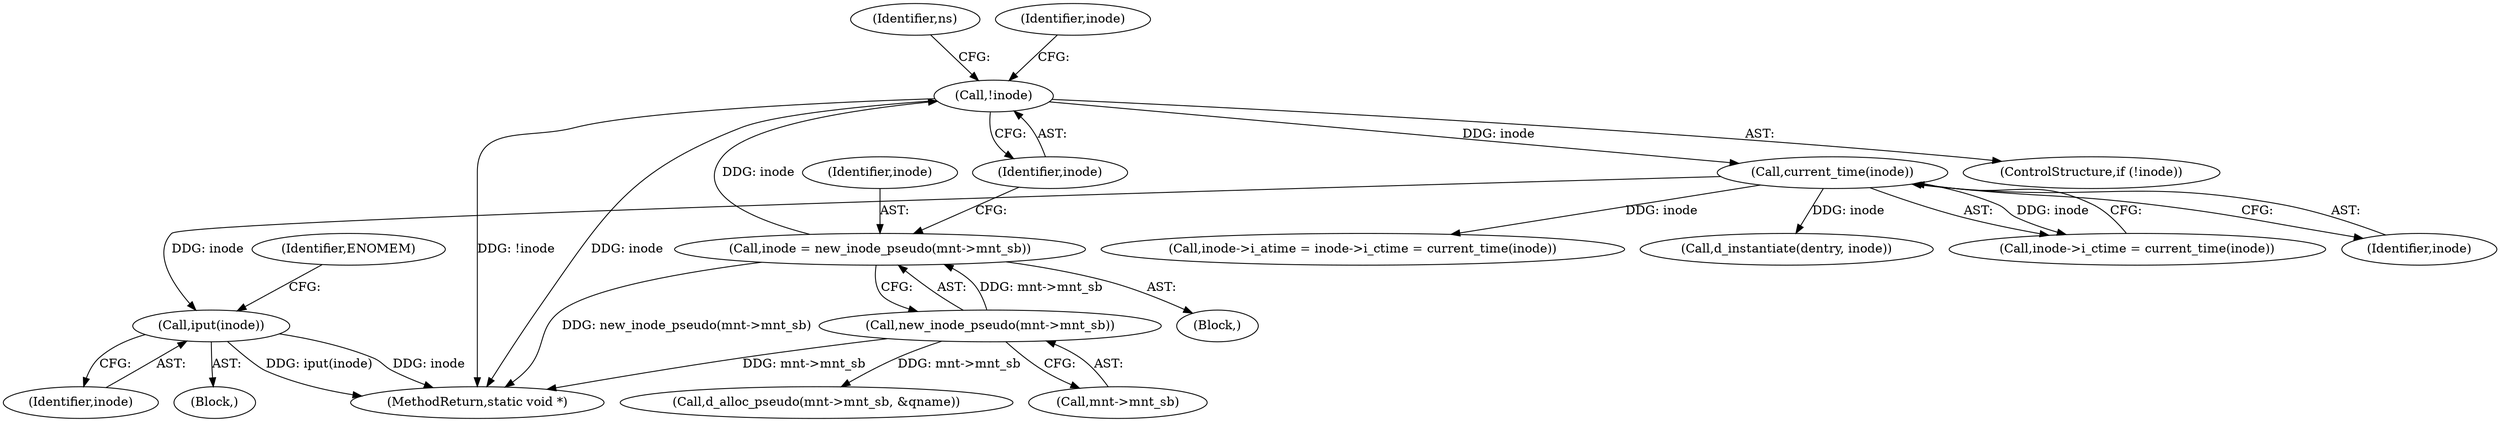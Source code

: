 digraph "0_linux_073c516ff73557a8f7315066856c04b50383ac34@pointer" {
"1000229" [label="(Call,iput(inode))"];
"1000192" [label="(Call,current_time(inode))"];
"1000164" [label="(Call,!inode)"];
"1000157" [label="(Call,inode = new_inode_pseudo(mnt->mnt_sb))"];
"1000159" [label="(Call,new_inode_pseudo(mnt->mnt_sb))"];
"1000192" [label="(Call,current_time(inode))"];
"1000168" [label="(Identifier,ns)"];
"1000184" [label="(Call,inode->i_atime = inode->i_ctime = current_time(inode))"];
"1000164" [label="(Call,!inode)"];
"1000230" [label="(Identifier,inode)"];
"1000159" [label="(Call,new_inode_pseudo(mnt->mnt_sb))"];
"1000219" [label="(Call,d_alloc_pseudo(mnt->mnt_sb, &qname))"];
"1000234" [label="(Identifier,ENOMEM)"];
"1000157" [label="(Call,inode = new_inode_pseudo(mnt->mnt_sb))"];
"1000229" [label="(Call,iput(inode))"];
"1000235" [label="(Call,d_instantiate(dentry, inode))"];
"1000175" [label="(Identifier,inode)"];
"1000158" [label="(Identifier,inode)"];
"1000228" [label="(Block,)"];
"1000163" [label="(ControlStructure,if (!inode))"];
"1000188" [label="(Call,inode->i_ctime = current_time(inode))"];
"1000160" [label="(Call,mnt->mnt_sb)"];
"1000193" [label="(Identifier,inode)"];
"1000104" [label="(Block,)"];
"1000276" [label="(MethodReturn,static void *)"];
"1000165" [label="(Identifier,inode)"];
"1000229" -> "1000228"  [label="AST: "];
"1000229" -> "1000230"  [label="CFG: "];
"1000230" -> "1000229"  [label="AST: "];
"1000234" -> "1000229"  [label="CFG: "];
"1000229" -> "1000276"  [label="DDG: iput(inode)"];
"1000229" -> "1000276"  [label="DDG: inode"];
"1000192" -> "1000229"  [label="DDG: inode"];
"1000192" -> "1000188"  [label="AST: "];
"1000192" -> "1000193"  [label="CFG: "];
"1000193" -> "1000192"  [label="AST: "];
"1000188" -> "1000192"  [label="CFG: "];
"1000192" -> "1000184"  [label="DDG: inode"];
"1000192" -> "1000188"  [label="DDG: inode"];
"1000164" -> "1000192"  [label="DDG: inode"];
"1000192" -> "1000235"  [label="DDG: inode"];
"1000164" -> "1000163"  [label="AST: "];
"1000164" -> "1000165"  [label="CFG: "];
"1000165" -> "1000164"  [label="AST: "];
"1000168" -> "1000164"  [label="CFG: "];
"1000175" -> "1000164"  [label="CFG: "];
"1000164" -> "1000276"  [label="DDG: !inode"];
"1000164" -> "1000276"  [label="DDG: inode"];
"1000157" -> "1000164"  [label="DDG: inode"];
"1000157" -> "1000104"  [label="AST: "];
"1000157" -> "1000159"  [label="CFG: "];
"1000158" -> "1000157"  [label="AST: "];
"1000159" -> "1000157"  [label="AST: "];
"1000165" -> "1000157"  [label="CFG: "];
"1000157" -> "1000276"  [label="DDG: new_inode_pseudo(mnt->mnt_sb)"];
"1000159" -> "1000157"  [label="DDG: mnt->mnt_sb"];
"1000159" -> "1000160"  [label="CFG: "];
"1000160" -> "1000159"  [label="AST: "];
"1000159" -> "1000276"  [label="DDG: mnt->mnt_sb"];
"1000159" -> "1000219"  [label="DDG: mnt->mnt_sb"];
}
